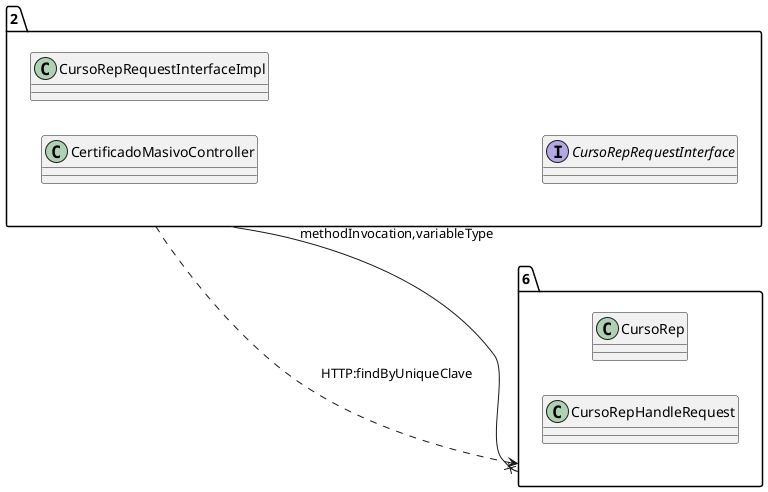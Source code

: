 @startuml 
allow_mixing
left to right direction
package "2"{
class CertificadoMasivoController
class CursoRepRequestInterfaceImpl
interface CursoRepRequestInterface

}
package "6"{
class CursoRep
class CursoRepHandleRequest

}
"2" --x "6":methodInvocation,variableType
"2" ..> "6":HTTP:findByUniqueClave
@enduml